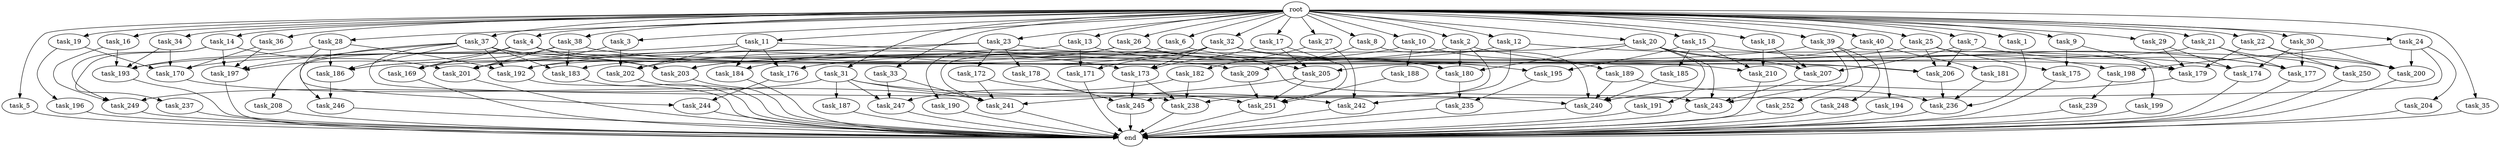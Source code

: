 digraph G {
  task_12 [size="2.048000"];
  task_199 [size="1717986918.400000"];
  task_36 [size="2.048000"];
  task_19 [size="2.048000"];
  task_249 [size="1975684956.160000"];
  task_196 [size="68719476.736000"];
  root [size="0.000000"];
  task_10 [size="2.048000"];
  task_18 [size="2.048000"];
  task_1 [size="2.048000"];
  task_189 [size="274877906.944000"];
  task_183 [size="2920577761.280000"];
  task_4 [size="2.048000"];
  task_33 [size="2.048000"];
  task_235 [size="910533066.752000"];
  task_22 [size="2.048000"];
  task_205 [size="3092376453.120000"];
  task_15 [size="2.048000"];
  task_5 [size="2.048000"];
  end [size="0.000000"];
  task_206 [size="3418793967.616000"];
  task_246 [size="2783138807.808000"];
  task_14 [size="2.048000"];
  task_244 [size="1821066133.504000"];
  task_38 [size="2.048000"];
  task_252 [size="618475290.624000"];
  task_241 [size="2886218022.912000"];
  task_16 [size="2.048000"];
  task_7 [size="2.048000"];
  task_242 [size="755914244.096000"];
  task_27 [size="2.048000"];
  task_203 [size="3281355014.144000"];
  task_26 [size="2.048000"];
  task_177 [size="3487513444.352000"];
  task_239 [size="68719476.736000"];
  task_209 [size="1786706395.136000"];
  task_193 [size="2370821947.392000"];
  task_176 [size="2817498546.176000"];
  task_30 [size="2.048000"];
  task_245 [size="1271310319.616000"];
  task_172 [size="154618822.656000"];
  task_200 [size="1116691496.960000"];
  task_171 [size="1460288880.640000"];
  task_197 [size="3281355014.144000"];
  task_39 [size="2.048000"];
  task_179 [size="2594160246.784000"];
  task_182 [size="68719476.736000"];
  task_192 [size="1546188226.560000"];
  task_204 [size="68719476.736000"];
  task_201 [size="3951369912.320000"];
  task_17 [size="2.048000"];
  task_169 [size="2645699854.336000"];
  task_236 [size="3453153705.984000"];
  task_31 [size="2.048000"];
  task_170 [size="481036337.152000"];
  task_194 [size="1099511627.776000"];
  task_2 [size="2.048000"];
  task_207 [size="1340029796.352000"];
  task_237 [size="1391569403.904000"];
  task_35 [size="2.048000"];
  task_3 [size="2.048000"];
  task_187 [size="429496729.600000"];
  task_247 [size="1700807049.216000"];
  task_40 [size="2.048000"];
  task_181 [size="1099511627.776000"];
  task_184 [size="1872605741.056000"];
  task_8 [size="2.048000"];
  task_191 [size="68719476.736000"];
  task_173 [size="2216203124.736000"];
  task_198 [size="137438953.472000"];
  task_21 [size="2.048000"];
  task_28 [size="2.048000"];
  task_175 [size="2336462209.024000"];
  task_25 [size="2.048000"];
  task_23 [size="2.048000"];
  task_190 [size="1099511627.776000"];
  task_6 [size="2.048000"];
  task_32 [size="2.048000"];
  task_188 [size="274877906.944000"];
  task_250 [size="1546188226.560000"];
  task_20 [size="2.048000"];
  task_243 [size="1941325217.792000"];
  task_238 [size="1632087572.480000"];
  task_9 [size="2.048000"];
  task_37 [size="2.048000"];
  task_180 [size="2370821947.392000"];
  task_248 [size="618475290.624000"];
  task_195 [size="2491081031.680000"];
  task_185 [size="1391569403.904000"];
  task_186 [size="2800318676.992000"];
  task_34 [size="2.048000"];
  task_240 [size="1477468749.824000"];
  task_202 [size="3401614098.432000"];
  task_29 [size="2.048000"];
  task_174 [size="1546188226.560000"];
  task_178 [size="154618822.656000"];
  task_13 [size="2.048000"];
  task_251 [size="3126736191.488000"];
  task_24 [size="2.048000"];
  task_208 [size="429496729.600000"];
  task_11 [size="2.048000"];
  task_210 [size="3075196583.936000"];

  task_12 -> task_203 [size="301989888.000000"];
  task_12 -> task_238 [size="301989888.000000"];
  task_12 -> task_200 [size="301989888.000000"];
  task_199 -> end [size="1.000000"];
  task_36 -> task_170 [size="33554432.000000"];
  task_36 -> task_197 [size="33554432.000000"];
  task_19 -> task_170 [size="33554432.000000"];
  task_19 -> task_196 [size="33554432.000000"];
  task_249 -> end [size="1.000000"];
  task_196 -> end [size="1.000000"];
  root -> task_12 [size="1.000000"];
  root -> task_35 [size="1.000000"];
  root -> task_14 [size="1.000000"];
  root -> task_36 [size="1.000000"];
  root -> task_37 [size="1.000000"];
  root -> task_6 [size="1.000000"];
  root -> task_32 [size="1.000000"];
  root -> task_38 [size="1.000000"];
  root -> task_19 [size="1.000000"];
  root -> task_13 [size="1.000000"];
  root -> task_20 [size="1.000000"];
  root -> task_16 [size="1.000000"];
  root -> task_9 [size="1.000000"];
  root -> task_31 [size="1.000000"];
  root -> task_10 [size="1.000000"];
  root -> task_1 [size="1.000000"];
  root -> task_18 [size="1.000000"];
  root -> task_5 [size="1.000000"];
  root -> task_2 [size="1.000000"];
  root -> task_4 [size="1.000000"];
  root -> task_27 [size="1.000000"];
  root -> task_11 [size="1.000000"];
  root -> task_23 [size="1.000000"];
  root -> task_3 [size="1.000000"];
  root -> task_26 [size="1.000000"];
  root -> task_7 [size="1.000000"];
  root -> task_40 [size="1.000000"];
  root -> task_34 [size="1.000000"];
  root -> task_17 [size="1.000000"];
  root -> task_33 [size="1.000000"];
  root -> task_15 [size="1.000000"];
  root -> task_22 [size="1.000000"];
  root -> task_29 [size="1.000000"];
  root -> task_8 [size="1.000000"];
  root -> task_30 [size="1.000000"];
  root -> task_39 [size="1.000000"];
  root -> task_25 [size="1.000000"];
  root -> task_24 [size="1.000000"];
  root -> task_21 [size="1.000000"];
  root -> task_28 [size="1.000000"];
  task_10 -> task_170 [size="134217728.000000"];
  task_10 -> task_189 [size="134217728.000000"];
  task_10 -> task_188 [size="134217728.000000"];
  task_18 -> task_207 [size="411041792.000000"];
  task_18 -> task_210 [size="411041792.000000"];
  task_1 -> task_236 [size="838860800.000000"];
  task_189 -> task_236 [size="33554432.000000"];
  task_189 -> task_240 [size="33554432.000000"];
  task_183 -> end [size="1.000000"];
  task_4 -> task_197 [size="679477248.000000"];
  task_4 -> task_169 [size="679477248.000000"];
  task_4 -> task_246 [size="679477248.000000"];
  task_4 -> task_203 [size="679477248.000000"];
  task_4 -> task_179 [size="679477248.000000"];
  task_33 -> task_247 [size="411041792.000000"];
  task_33 -> task_241 [size="411041792.000000"];
  task_235 -> end [size="1.000000"];
  task_22 -> task_250 [size="75497472.000000"];
  task_22 -> task_179 [size="75497472.000000"];
  task_22 -> task_200 [size="75497472.000000"];
  task_205 -> task_241 [size="209715200.000000"];
  task_205 -> task_251 [size="209715200.000000"];
  task_15 -> task_177 [size="679477248.000000"];
  task_15 -> task_195 [size="679477248.000000"];
  task_15 -> task_185 [size="679477248.000000"];
  task_15 -> task_210 [size="679477248.000000"];
  task_5 -> end [size="1.000000"];
  task_206 -> task_236 [size="134217728.000000"];
  task_246 -> end [size="1.000000"];
  task_14 -> task_201 [size="679477248.000000"];
  task_14 -> task_197 [size="679477248.000000"];
  task_14 -> task_237 [size="679477248.000000"];
  task_14 -> task_249 [size="679477248.000000"];
  task_244 -> end [size="1.000000"];
  task_38 -> task_183 [size="536870912.000000"];
  task_38 -> task_201 [size="536870912.000000"];
  task_38 -> task_169 [size="536870912.000000"];
  task_38 -> task_173 [size="536870912.000000"];
  task_252 -> end [size="1.000000"];
  task_241 -> end [size="1.000000"];
  task_16 -> task_249 [size="75497472.000000"];
  task_16 -> task_193 [size="75497472.000000"];
  task_7 -> task_177 [size="209715200.000000"];
  task_7 -> task_207 [size="209715200.000000"];
  task_7 -> task_206 [size="209715200.000000"];
  task_242 -> end [size="1.000000"];
  task_27 -> task_182 [size="33554432.000000"];
  task_27 -> task_242 [size="33554432.000000"];
  task_203 -> end [size="1.000000"];
  task_26 -> task_205 [size="536870912.000000"];
  task_26 -> task_190 [size="536870912.000000"];
  task_26 -> task_195 [size="536870912.000000"];
  task_26 -> task_186 [size="536870912.000000"];
  task_177 -> end [size="1.000000"];
  task_239 -> end [size="1.000000"];
  task_209 -> task_251 [size="838860800.000000"];
  task_193 -> end [size="1.000000"];
  task_176 -> task_244 [size="679477248.000000"];
  task_30 -> task_177 [size="134217728.000000"];
  task_30 -> task_174 [size="134217728.000000"];
  task_30 -> task_200 [size="134217728.000000"];
  task_245 -> end [size="1.000000"];
  task_172 -> task_241 [size="301989888.000000"];
  task_172 -> task_242 [size="301989888.000000"];
  task_200 -> end [size="1.000000"];
  task_171 -> end [size="1.000000"];
  task_197 -> end [size="1.000000"];
  task_39 -> task_201 [size="301989888.000000"];
  task_39 -> task_252 [size="301989888.000000"];
  task_39 -> task_248 [size="301989888.000000"];
  task_39 -> task_243 [size="301989888.000000"];
  task_179 -> task_240 [size="411041792.000000"];
  task_182 -> task_247 [size="209715200.000000"];
  task_182 -> task_238 [size="209715200.000000"];
  task_192 -> end [size="1.000000"];
  task_204 -> end [size="1.000000"];
  task_201 -> end [size="1.000000"];
  task_17 -> task_205 [size="134217728.000000"];
  task_17 -> task_173 [size="134217728.000000"];
  task_17 -> task_251 [size="134217728.000000"];
  task_169 -> end [size="1.000000"];
  task_236 -> end [size="1.000000"];
  task_31 -> task_187 [size="209715200.000000"];
  task_31 -> task_240 [size="209715200.000000"];
  task_31 -> task_251 [size="209715200.000000"];
  task_31 -> task_247 [size="209715200.000000"];
  task_31 -> task_249 [size="209715200.000000"];
  task_170 -> task_241 [size="75497472.000000"];
  task_194 -> end [size="1.000000"];
  task_2 -> task_180 [size="411041792.000000"];
  task_2 -> task_206 [size="411041792.000000"];
  task_2 -> task_203 [size="411041792.000000"];
  task_2 -> task_245 [size="411041792.000000"];
  task_207 -> task_243 [size="536870912.000000"];
  task_237 -> end [size="1.000000"];
  task_35 -> end [size="1.000000"];
  task_3 -> task_201 [size="411041792.000000"];
  task_3 -> task_202 [size="411041792.000000"];
  task_187 -> end [size="1.000000"];
  task_247 -> end [size="1.000000"];
  task_40 -> task_194 [size="536870912.000000"];
  task_40 -> task_176 [size="536870912.000000"];
  task_40 -> task_181 [size="536870912.000000"];
  task_181 -> task_236 [size="679477248.000000"];
  task_184 -> end [size="1.000000"];
  task_8 -> task_240 [size="33554432.000000"];
  task_8 -> task_209 [size="33554432.000000"];
  task_191 -> end [size="1.000000"];
  task_173 -> task_245 [size="75497472.000000"];
  task_173 -> task_238 [size="75497472.000000"];
  task_198 -> task_239 [size="33554432.000000"];
  task_21 -> task_183 [size="679477248.000000"];
  task_21 -> task_177 [size="679477248.000000"];
  task_21 -> task_250 [size="679477248.000000"];
  task_28 -> task_244 [size="209715200.000000"];
  task_28 -> task_192 [size="209715200.000000"];
  task_28 -> task_186 [size="209715200.000000"];
  task_28 -> task_193 [size="209715200.000000"];
  task_175 -> end [size="1.000000"];
  task_25 -> task_205 [size="838860800.000000"];
  task_25 -> task_175 [size="838860800.000000"];
  task_25 -> task_199 [size="838860800.000000"];
  task_25 -> task_206 [size="838860800.000000"];
  task_23 -> task_172 [size="75497472.000000"];
  task_23 -> task_184 [size="75497472.000000"];
  task_23 -> task_169 [size="75497472.000000"];
  task_23 -> task_243 [size="75497472.000000"];
  task_23 -> task_178 [size="75497472.000000"];
  task_190 -> end [size="1.000000"];
  task_6 -> task_186 [size="411041792.000000"];
  task_6 -> task_210 [size="411041792.000000"];
  task_32 -> task_241 [size="411041792.000000"];
  task_32 -> task_202 [size="411041792.000000"];
  task_32 -> task_173 [size="411041792.000000"];
  task_32 -> task_180 [size="411041792.000000"];
  task_32 -> task_174 [size="411041792.000000"];
  task_32 -> task_171 [size="411041792.000000"];
  task_188 -> task_251 [size="134217728.000000"];
  task_250 -> end [size="1.000000"];
  task_20 -> task_207 [size="33554432.000000"];
  task_20 -> task_243 [size="33554432.000000"];
  task_20 -> task_191 [size="33554432.000000"];
  task_20 -> task_180 [size="33554432.000000"];
  task_20 -> task_192 [size="33554432.000000"];
  task_20 -> task_198 [size="33554432.000000"];
  task_243 -> end [size="1.000000"];
  task_238 -> end [size="1.000000"];
  task_9 -> task_175 [size="301989888.000000"];
  task_9 -> task_179 [size="301989888.000000"];
  task_37 -> task_183 [size="209715200.000000"];
  task_37 -> task_197 [size="209715200.000000"];
  task_37 -> task_203 [size="209715200.000000"];
  task_37 -> task_186 [size="209715200.000000"];
  task_37 -> task_206 [size="209715200.000000"];
  task_37 -> task_192 [size="209715200.000000"];
  task_37 -> task_208 [size="209715200.000000"];
  task_37 -> task_238 [size="209715200.000000"];
  task_180 -> task_235 [size="411041792.000000"];
  task_248 -> end [size="1.000000"];
  task_195 -> task_235 [size="33554432.000000"];
  task_185 -> task_240 [size="33554432.000000"];
  task_186 -> task_246 [size="679477248.000000"];
  task_34 -> task_170 [size="33554432.000000"];
  task_34 -> task_193 [size="33554432.000000"];
  task_240 -> end [size="1.000000"];
  task_202 -> end [size="1.000000"];
  task_29 -> task_174 [size="209715200.000000"];
  task_29 -> task_179 [size="209715200.000000"];
  task_174 -> end [size="1.000000"];
  task_178 -> task_245 [size="134217728.000000"];
  task_13 -> task_180 [size="301989888.000000"];
  task_13 -> task_192 [size="301989888.000000"];
  task_13 -> task_171 [size="301989888.000000"];
  task_251 -> end [size="1.000000"];
  task_24 -> task_198 [size="33554432.000000"];
  task_24 -> task_204 [size="33554432.000000"];
  task_24 -> task_200 [size="33554432.000000"];
  task_24 -> task_242 [size="33554432.000000"];
  task_208 -> end [size="1.000000"];
  task_11 -> task_184 [size="838860800.000000"];
  task_11 -> task_202 [size="838860800.000000"];
  task_11 -> task_209 [size="838860800.000000"];
  task_11 -> task_193 [size="838860800.000000"];
  task_11 -> task_176 [size="838860800.000000"];
  task_210 -> end [size="1.000000"];
}
